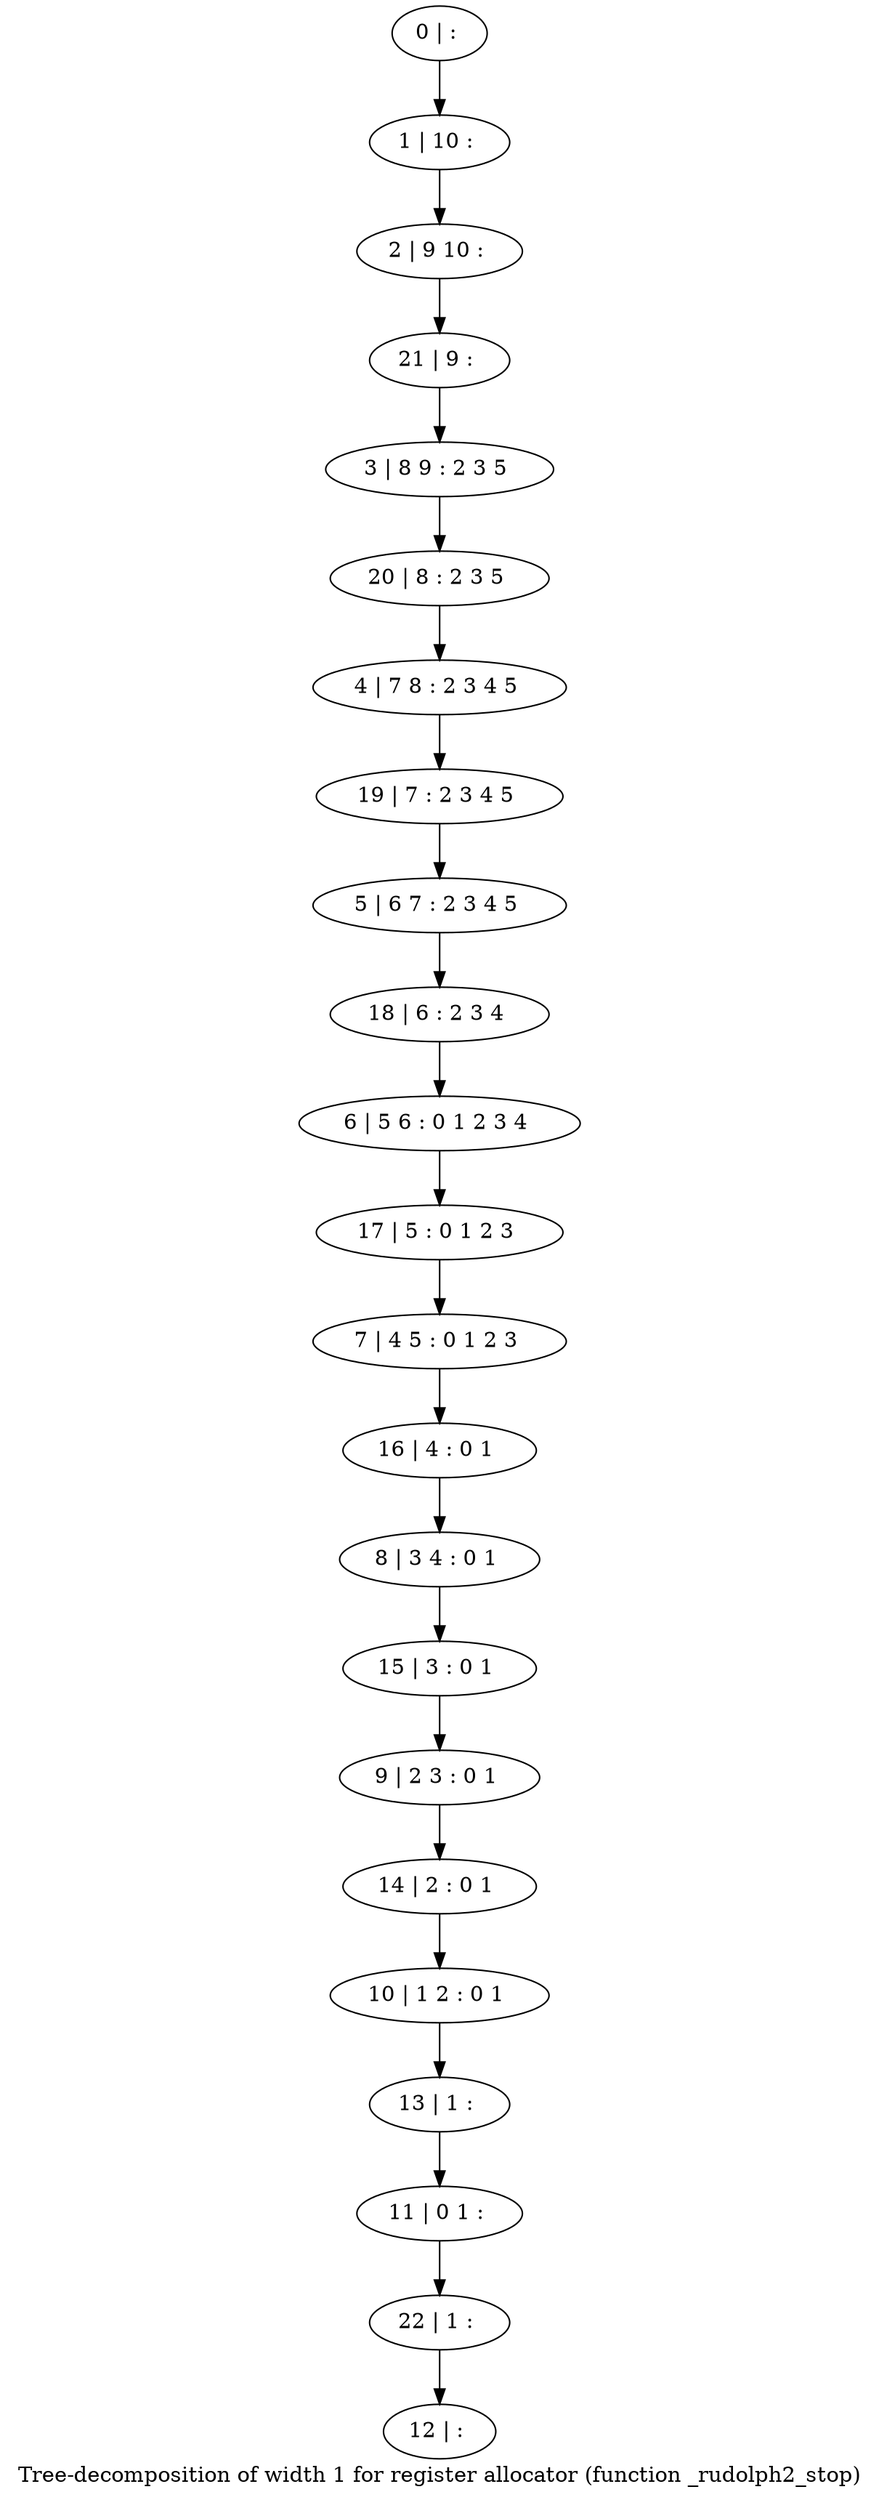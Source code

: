 digraph G {
graph [label="Tree-decomposition of width 1 for register allocator (function _rudolph2_stop)"]
0[label="0 | : "];
1[label="1 | 10 : "];
2[label="2 | 9 10 : "];
3[label="3 | 8 9 : 2 3 5 "];
4[label="4 | 7 8 : 2 3 4 5 "];
5[label="5 | 6 7 : 2 3 4 5 "];
6[label="6 | 5 6 : 0 1 2 3 4 "];
7[label="7 | 4 5 : 0 1 2 3 "];
8[label="8 | 3 4 : 0 1 "];
9[label="9 | 2 3 : 0 1 "];
10[label="10 | 1 2 : 0 1 "];
11[label="11 | 0 1 : "];
12[label="12 | : "];
13[label="13 | 1 : "];
14[label="14 | 2 : 0 1 "];
15[label="15 | 3 : 0 1 "];
16[label="16 | 4 : 0 1 "];
17[label="17 | 5 : 0 1 2 3 "];
18[label="18 | 6 : 2 3 4 "];
19[label="19 | 7 : 2 3 4 5 "];
20[label="20 | 8 : 2 3 5 "];
21[label="21 | 9 : "];
22[label="22 | 1 : "];
0->1 ;
1->2 ;
13->11 ;
10->13 ;
14->10 ;
9->14 ;
15->9 ;
8->15 ;
16->8 ;
7->16 ;
17->7 ;
6->17 ;
18->6 ;
5->18 ;
19->5 ;
4->19 ;
20->4 ;
3->20 ;
21->3 ;
2->21 ;
22->12 ;
11->22 ;
}
